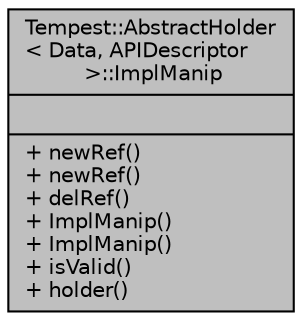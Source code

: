 digraph "Tempest::AbstractHolder&lt; Data, APIDescriptor &gt;::ImplManip"
{
  edge [fontname="Helvetica",fontsize="10",labelfontname="Helvetica",labelfontsize="10"];
  node [fontname="Helvetica",fontsize="10",shape=record];
  Node1 [label="{Tempest::AbstractHolder\l\< Data, APIDescriptor\l \>::ImplManip\n||+ newRef()\l+ newRef()\l+ delRef()\l+ ImplManip()\l+ ImplManip()\l+ isValid()\l+ holder()\l}",height=0.2,width=0.4,color="black", fillcolor="grey75", style="filled", fontcolor="black"];
}
